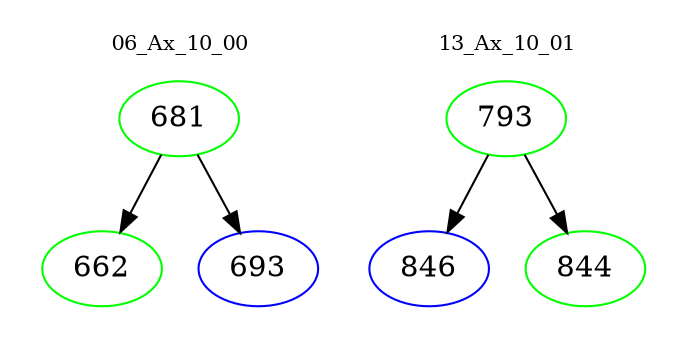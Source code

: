 digraph{
subgraph cluster_0 {
color = white
label = "06_Ax_10_00";
fontsize=10;
T0_681 [label="681", color="green"]
T0_681 -> T0_662 [color="black"]
T0_662 [label="662", color="green"]
T0_681 -> T0_693 [color="black"]
T0_693 [label="693", color="blue"]
}
subgraph cluster_1 {
color = white
label = "13_Ax_10_01";
fontsize=10;
T1_793 [label="793", color="green"]
T1_793 -> T1_846 [color="black"]
T1_846 [label="846", color="blue"]
T1_793 -> T1_844 [color="black"]
T1_844 [label="844", color="green"]
}
}
